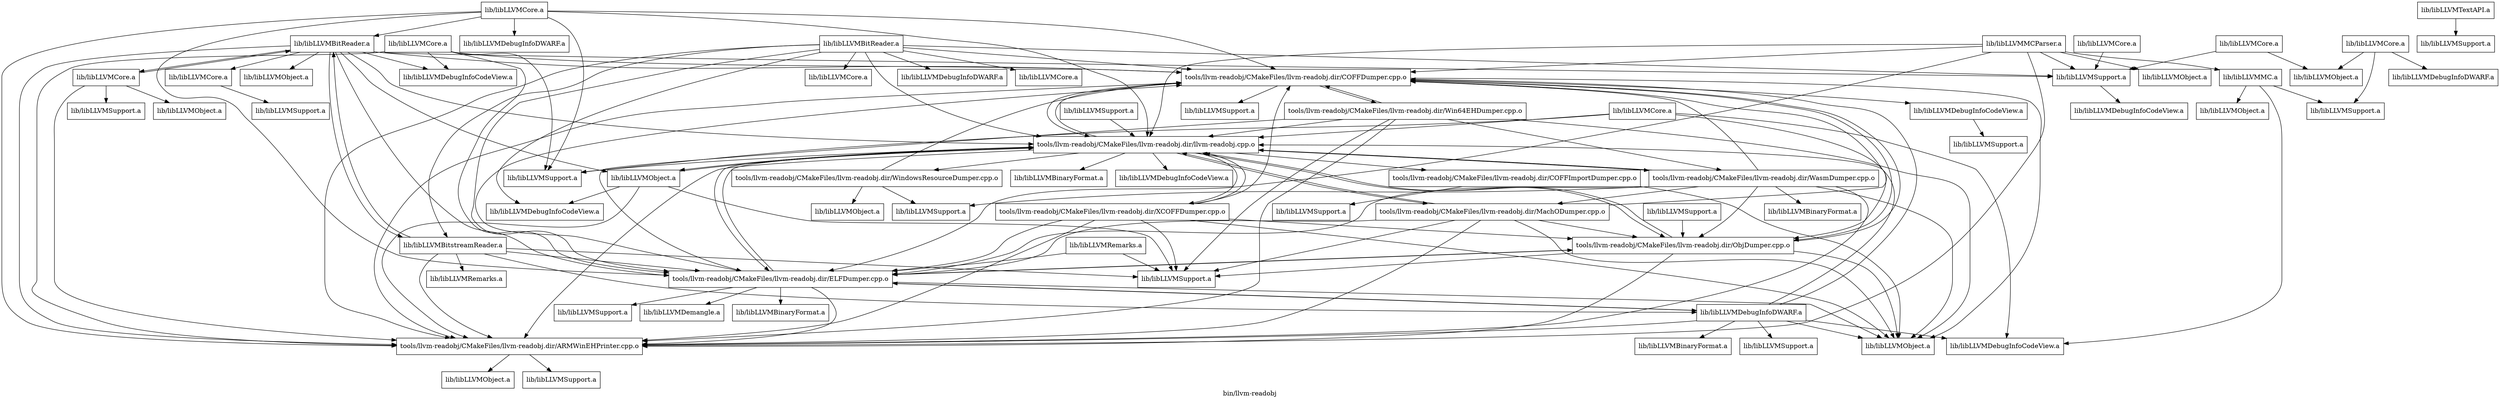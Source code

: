 digraph "bin/llvm-readobj" {
	label="bin/llvm-readobj";

	Node0x55f1df1bb488 [shape=record,shape=record,label="{tools/llvm-readobj/CMakeFiles/llvm-readobj.dir/ARMWinEHPrinter.cpp.o}"];
	Node0x55f1df1bb488 -> Node0x55f1df1ba7f0;
	Node0x55f1df1bb488 -> Node0x55f1df1b5988;
	Node0x55f1df1ba7f0 [shape=record,shape=record,label="{lib/libLLVMObject.a}"];
	Node0x55f1df1b5988 [shape=record,shape=record,label="{lib/libLLVMSupport.a}"];
	Node0x55f1df1b5bf8 [shape=record,shape=record,label="{tools/llvm-readobj/CMakeFiles/llvm-readobj.dir/COFFDumper.cpp.o}"];
	Node0x55f1df1b5bf8 -> Node0x55f1df1bb488;
	Node0x55f1df1b5bf8 -> Node0x55f1df1b73f0;
	Node0x55f1df1b5bf8 -> Node0x55f1df1c0490;
	Node0x55f1df1b5bf8 -> Node0x55f1df1b9338;
	Node0x55f1df1b5bf8 -> Node0x55f1df1b59f0;
	Node0x55f1df1b5bf8 -> Node0x55f1df1b7320;
	Node0x55f1df1b5bf8 -> Node0x55f1df1bb6f8;
	Node0x55f1df1b73f0 [shape=record,shape=record,label="{tools/llvm-readobj/CMakeFiles/llvm-readobj.dir/llvm-readobj.cpp.o}"];
	Node0x55f1df1b73f0 -> Node0x55f1df1bb488;
	Node0x55f1df1b73f0 -> Node0x55f1df1b5bf8;
	Node0x55f1df1b73f0 -> Node0x55f1df1b6b68;
	Node0x55f1df1b73f0 -> Node0x55f1df1b7c78;
	Node0x55f1df1b73f0 -> Node0x55f1df1b8430;
	Node0x55f1df1b73f0 -> Node0x55f1df1c0490;
	Node0x55f1df1b73f0 -> Node0x55f1df1bf450;
	Node0x55f1df1b73f0 -> Node0x55f1df1b9a88;
	Node0x55f1df1b73f0 -> Node0x55f1df1b75f8;
	Node0x55f1df1b73f0 -> Node0x55f1df1bbd10;
	Node0x55f1df1b73f0 -> Node0x55f1df1b7d48;
	Node0x55f1df1b73f0 -> Node0x55f1df1c12c8;
	Node0x55f1df1b73f0 -> Node0x55f1df1b9130;
	Node0x55f1df1c0490 [shape=record,shape=record,label="{tools/llvm-readobj/CMakeFiles/llvm-readobj.dir/ObjDumper.cpp.o}"];
	Node0x55f1df1c0490 -> Node0x55f1df1bb488;
	Node0x55f1df1c0490 -> Node0x55f1df1b5bf8;
	Node0x55f1df1c0490 -> Node0x55f1df1b7c78;
	Node0x55f1df1c0490 -> Node0x55f1df1b73f0;
	Node0x55f1df1c0490 -> Node0x55f1df1b7320;
	Node0x55f1df1c0490 -> Node0x55f1df1ba650;
	Node0x55f1df1b9338 [shape=record,shape=record,label="{tools/llvm-readobj/CMakeFiles/llvm-readobj.dir/Win64EHDumper.cpp.o}"];
	Node0x55f1df1b9338 -> Node0x55f1df1bb488;
	Node0x55f1df1b9338 -> Node0x55f1df1b5bf8;
	Node0x55f1df1b9338 -> Node0x55f1df1b7c78;
	Node0x55f1df1b9338 -> Node0x55f1df1b73f0;
	Node0x55f1df1b9338 -> Node0x55f1df1bf450;
	Node0x55f1df1b9338 -> Node0x55f1df1b7320;
	Node0x55f1df1b9338 -> Node0x55f1df1ba650;
	Node0x55f1df1b59f0 [shape=record,shape=record,label="{lib/libLLVMDebugInfoCodeView.a}"];
	Node0x55f1df1b59f0 -> Node0x55f1df1b5e00;
	Node0x55f1df1b7320 [shape=record,shape=record,label="{lib/libLLVMObject.a}"];
	Node0x55f1df1bb6f8 [shape=record,shape=record,label="{lib/libLLVMSupport.a}"];
	Node0x55f1df1b6b68 [shape=record,shape=record,label="{tools/llvm-readobj/CMakeFiles/llvm-readobj.dir/COFFImportDumper.cpp.o}"];
	Node0x55f1df1b6b68 -> Node0x55f1df1b7320;
	Node0x55f1df1b6b68 -> Node0x55f1df1bb760;
	Node0x55f1df1bb760 [shape=record,shape=record,label="{lib/libLLVMSupport.a}"];
	Node0x55f1df1b7c78 [shape=record,shape=record,label="{tools/llvm-readobj/CMakeFiles/llvm-readobj.dir/ELFDumper.cpp.o}"];
	Node0x55f1df1b7c78 -> Node0x55f1df1bb488;
	Node0x55f1df1b7c78 -> Node0x55f1df1b5bf8;
	Node0x55f1df1b7c78 -> Node0x55f1df1b73f0;
	Node0x55f1df1b7c78 -> Node0x55f1df1c0490;
	Node0x55f1df1b7c78 -> Node0x55f1df1c24a8;
	Node0x55f1df1b7c78 -> Node0x55f1df1c26b0;
	Node0x55f1df1b7c78 -> Node0x55f1df1b7320;
	Node0x55f1df1b7c78 -> Node0x55f1df1b7660;
	Node0x55f1df1b7c78 -> Node0x55f1df1bbb08;
	Node0x55f1df1c24a8 [shape=record,shape=record,label="{lib/libLLVMDebugInfoDWARF.a}"];
	Node0x55f1df1c24a8 -> Node0x55f1df1bb488;
	Node0x55f1df1c24a8 -> Node0x55f1df1b5bf8;
	Node0x55f1df1c24a8 -> Node0x55f1df1b7c78;
	Node0x55f1df1c24a8 -> Node0x55f1df1b73f0;
	Node0x55f1df1c24a8 -> Node0x55f1df1bd570;
	Node0x55f1df1c24a8 -> Node0x55f1df1b7320;
	Node0x55f1df1c24a8 -> Node0x55f1df1b6620;
	Node0x55f1df1c24a8 -> Node0x55f1df1c1330;
	Node0x55f1df1c26b0 [shape=record,shape=record,label="{lib/libLLVMDemangle.a}"];
	Node0x55f1df1b7660 [shape=record,shape=record,label="{lib/libLLVMBinaryFormat.a}"];
	Node0x55f1df1bbb08 [shape=record,shape=record,label="{lib/libLLVMSupport.a}"];
	Node0x55f1df1b8430 [shape=record,shape=record,label="{tools/llvm-readobj/CMakeFiles/llvm-readobj.dir/MachODumper.cpp.o}"];
	Node0x55f1df1b8430 -> Node0x55f1df1bb488;
	Node0x55f1df1b8430 -> Node0x55f1df1b5bf8;
	Node0x55f1df1b8430 -> Node0x55f1df1b7c78;
	Node0x55f1df1b8430 -> Node0x55f1df1b73f0;
	Node0x55f1df1b8430 -> Node0x55f1df1c0490;
	Node0x55f1df1b8430 -> Node0x55f1df1b7320;
	Node0x55f1df1b8430 -> Node0x55f1df1ba650;
	Node0x55f1df1bf450 [shape=record,shape=record,label="{tools/llvm-readobj/CMakeFiles/llvm-readobj.dir/WasmDumper.cpp.o}"];
	Node0x55f1df1bf450 -> Node0x55f1df1bb488;
	Node0x55f1df1bf450 -> Node0x55f1df1b5bf8;
	Node0x55f1df1bf450 -> Node0x55f1df1b7c78;
	Node0x55f1df1bf450 -> Node0x55f1df1b73f0;
	Node0x55f1df1bf450 -> Node0x55f1df1b8430;
	Node0x55f1df1bf450 -> Node0x55f1df1c0490;
	Node0x55f1df1bf450 -> Node0x55f1df1b7320;
	Node0x55f1df1bf450 -> Node0x55f1df1bdbf0;
	Node0x55f1df1bf450 -> Node0x55f1df1b64e8;
	Node0x55f1df1b9a88 [shape=record,shape=record,label="{tools/llvm-readobj/CMakeFiles/llvm-readobj.dir/WindowsResourceDumper.cpp.o}"];
	Node0x55f1df1b9a88 -> Node0x55f1df1b5bf8;
	Node0x55f1df1b9a88 -> Node0x55f1df1c0220;
	Node0x55f1df1b9a88 -> Node0x55f1df1b64e8;
	Node0x55f1df1b75f8 [shape=record,shape=record,label="{tools/llvm-readobj/CMakeFiles/llvm-readobj.dir/XCOFFDumper.cpp.o}"];
	Node0x55f1df1b75f8 -> Node0x55f1df1bb488;
	Node0x55f1df1b75f8 -> Node0x55f1df1b5bf8;
	Node0x55f1df1b75f8 -> Node0x55f1df1b7c78;
	Node0x55f1df1b75f8 -> Node0x55f1df1b73f0;
	Node0x55f1df1b75f8 -> Node0x55f1df1c0490;
	Node0x55f1df1b75f8 -> Node0x55f1df1b7320;
	Node0x55f1df1b75f8 -> Node0x55f1df1ba650;
	Node0x55f1df1bbd10 [shape=record,shape=record,label="{lib/libLLVMDebugInfoCodeView.a}"];
	Node0x55f1df1b7d48 [shape=record,shape=record,label="{lib/libLLVMObject.a}"];
	Node0x55f1df1b7d48 -> Node0x55f1df1bb488;
	Node0x55f1df1b7d48 -> Node0x55f1df1b73f0;
	Node0x55f1df1b7d48 -> Node0x55f1df1ba8c0;
	Node0x55f1df1b7d48 -> Node0x55f1df1ba650;
	Node0x55f1df1c12c8 [shape=record,shape=record,label="{lib/libLLVMBinaryFormat.a}"];
	Node0x55f1df1b9130 [shape=record,shape=record,label="{lib/libLLVMSupport.a}"];
	Node0x55f1df1ba650 [shape=record,shape=record,label="{lib/libLLVMSupport.a}"];
	Node0x55f1df1bdbf0 [shape=record,shape=record,label="{lib/libLLVMBinaryFormat.a}"];
	Node0x55f1df1b64e8 [shape=record,shape=record,label="{lib/libLLVMSupport.a}"];
	Node0x55f1df1c0220 [shape=record,shape=record,label="{lib/libLLVMObject.a}"];
	Node0x55f1df1b5e00 [shape=record,shape=record,label="{lib/libLLVMSupport.a}"];
	Node0x55f1df1bd570 [shape=record,shape=record,label="{lib/libLLVMDebugInfoCodeView.a}"];
	Node0x55f1df1b6620 [shape=record,shape=record,label="{lib/libLLVMBinaryFormat.a}"];
	Node0x55f1df1c1330 [shape=record,shape=record,label="{lib/libLLVMSupport.a}"];
	Node0x55f1df1ba8c0 [shape=record,shape=record,label="{lib/libLLVMDebugInfoCodeView.a}"];
	Node0x55f1df1bc0b8 [shape=record,shape=record,label="{lib/libLLVMSupport.a}"];
	Node0x55f1df1bc0b8 -> Node0x55f1df1ba448;
	Node0x55f1df1ba448 [shape=record,shape=record,label="{lib/libLLVMDebugInfoCodeView.a}"];
	Node0x55f1df1c04f8 [shape=record,shape=record,label="{lib/libLLVMBitReader.a}"];
	Node0x55f1df1c04f8 -> Node0x55f1df1bb488;
	Node0x55f1df1c04f8 -> Node0x55f1df1b5bf8;
	Node0x55f1df1c04f8 -> Node0x55f1df1b7c78;
	Node0x55f1df1c04f8 -> Node0x55f1df1b73f0;
	Node0x55f1df1c04f8 -> Node0x55f1df1b9f00;
	Node0x55f1df1c04f8 -> Node0x55f1df1b7d48;
	Node0x55f1df1c04f8 -> Node0x55f1df1bfee0;
	Node0x55f1df1c04f8 -> Node0x55f1df1c0700;
	Node0x55f1df1c04f8 -> Node0x55f1df1bc0b8;
	Node0x55f1df1c04f8 -> Node0x55f1df1b6418;
	Node0x55f1df1c04f8 -> Node0x55f1df1bbbd8;
	Node0x55f1df1b9f00 [shape=record,shape=record,label="{lib/libLLVMDebugInfoCodeView.a}"];
	Node0x55f1df1bfee0 [shape=record,shape=record,label="{lib/libLLVMCore.a}"];
	Node0x55f1df1bfee0 -> Node0x55f1df1bb488;
	Node0x55f1df1bfee0 -> Node0x55f1df1bf380;
	Node0x55f1df1bfee0 -> Node0x55f1df1b8d88;
	Node0x55f1df1bfee0 -> Node0x55f1df1c04f8;
	Node0x55f1df1c0700 [shape=record,shape=record,label="{lib/libLLVMObject.a}"];
	Node0x55f1df1b6418 [shape=record,shape=record,label="{lib/libLLVMCore.a}"];
	Node0x55f1df1b6418 -> Node0x55f1df1b5fa0;
	Node0x55f1df1bbbd8 [shape=record,shape=record,label="{lib/libLLVMBitstreamReader.a}"];
	Node0x55f1df1bbbd8 -> Node0x55f1df1bb488;
	Node0x55f1df1bbbd8 -> Node0x55f1df1b7c78;
	Node0x55f1df1bbbd8 -> Node0x55f1df1c24a8;
	Node0x55f1df1bbbd8 -> Node0x55f1df1ba650;
	Node0x55f1df1bbbd8 -> Node0x55f1df1c04f8;
	Node0x55f1df1bbbd8 -> Node0x55f1df1bd848;
	Node0x55f1df1c05c8 [shape=record,shape=record,label="{lib/libLLVMBitReader.a}"];
	Node0x55f1df1c05c8 -> Node0x55f1df1bb488;
	Node0x55f1df1c05c8 -> Node0x55f1df1b5bf8;
	Node0x55f1df1c05c8 -> Node0x55f1df1b7c78;
	Node0x55f1df1c05c8 -> Node0x55f1df1b73f0;
	Node0x55f1df1c05c8 -> Node0x55f1df1ba8c0;
	Node0x55f1df1c05c8 -> Node0x55f1df1b93a0;
	Node0x55f1df1c05c8 -> Node0x55f1df1c1260;
	Node0x55f1df1c05c8 -> Node0x55f1df1bc0b8;
	Node0x55f1df1c05c8 -> Node0x55f1df1bffb0;
	Node0x55f1df1c05c8 -> Node0x55f1df1bbbd8;
	Node0x55f1df1b93a0 [shape=record,shape=record,label="{lib/libLLVMDebugInfoDWARF.a}"];
	Node0x55f1df1c1260 [shape=record,shape=record,label="{lib/libLLVMCore.a}"];
	Node0x55f1df1bffb0 [shape=record,shape=record,label="{lib/libLLVMCore.a}"];
	Node0x55f1df1bf380 [shape=record,shape=record,label="{lib/libLLVMObject.a}"];
	Node0x55f1df1b8d88 [shape=record,shape=record,label="{lib/libLLVMSupport.a}"];
	Node0x55f1df1b5fa0 [shape=record,shape=record,label="{lib/libLLVMSupport.a}"];
	Node0x55f1df1c1fc8 [shape=record,shape=record,label="{lib/libLLVMCore.a}"];
	Node0x55f1df1c1fc8 -> Node0x55f1df1b9dc8;
	Node0x55f1df1c1fc8 -> Node0x55f1df1c09d8;
	Node0x55f1df1c1fc8 -> Node0x55f1df1bb898;
	Node0x55f1df1b9dc8 [shape=record,shape=record,label="{lib/libLLVMDebugInfoDWARF.a}"];
	Node0x55f1df1c09d8 [shape=record,shape=record,label="{lib/libLLVMObject.a}"];
	Node0x55f1df1bb898 [shape=record,shape=record,label="{lib/libLLVMSupport.a}"];
	Node0x55f1df1bdf98 [shape=record,shape=record,label="{lib/libLLVMCore.a}"];
	Node0x55f1df1bdf98 -> Node0x55f1df1bc0b8;
	Node0x55f1df1b76c8 [shape=record,shape=record,label="{lib/libLLVMCore.a}"];
	Node0x55f1df1b76c8 -> Node0x55f1df1bb488;
	Node0x55f1df1b76c8 -> Node0x55f1df1b5bf8;
	Node0x55f1df1b76c8 -> Node0x55f1df1b7c78;
	Node0x55f1df1b76c8 -> Node0x55f1df1b73f0;
	Node0x55f1df1b76c8 -> Node0x55f1df1b88a8;
	Node0x55f1df1b76c8 -> Node0x55f1df1b9130;
	Node0x55f1df1b76c8 -> Node0x55f1df1c04f8;
	Node0x55f1df1b88a8 [shape=record,shape=record,label="{lib/libLLVMDebugInfoDWARF.a}"];
	Node0x55f1df1b8158 [shape=record,shape=record,label="{lib/libLLVMSupport.a}"];
	Node0x55f1df1b8158 -> Node0x55f1df1b73f0;
	Node0x55f1df1b9f68 [shape=record,shape=record,label="{lib/libLLVMCore.a}"];
	Node0x55f1df1b9f68 -> Node0x55f1df1c09d8;
	Node0x55f1df1b9f68 -> Node0x55f1df1bc0b8;
	Node0x55f1df1c0838 [shape=record,shape=record,label="{lib/libLLVMCore.a}"];
	Node0x55f1df1c0838 -> Node0x55f1df1bb488;
	Node0x55f1df1c0838 -> Node0x55f1df1b5bf8;
	Node0x55f1df1c0838 -> Node0x55f1df1b7c78;
	Node0x55f1df1c0838 -> Node0x55f1df1b9f00;
	Node0x55f1df1c0838 -> Node0x55f1df1b9130;
	Node0x55f1df1c0560 [shape=record,shape=record,label="{lib/libLLVMSupport.a}"];
	Node0x55f1df1c0560 -> Node0x55f1df1c0490;
	Node0x55f1df1be4e0 [shape=record,shape=record,label="{lib/libLLVMCore.a}"];
	Node0x55f1df1be4e0 -> Node0x55f1df1b73f0;
	Node0x55f1df1be4e0 -> Node0x55f1df1c0490;
	Node0x55f1df1be4e0 -> Node0x55f1df1bd570;
	Node0x55f1df1be4e0 -> Node0x55f1df1b9130;
	Node0x55f1df1bea28 [shape=record,shape=record,label="{lib/libLLVMRemarks.a}"];
	Node0x55f1df1bea28 -> Node0x55f1df1b7c78;
	Node0x55f1df1bea28 -> Node0x55f1df1ba650;
	Node0x55f1df1bd848 [shape=record,shape=record,label="{lib/libLLVMRemarks.a}"];
	Node0x55f1df1bb690 [shape=record,shape=record,label="{lib/libLLVMMCParser.a}"];
	Node0x55f1df1bb690 -> Node0x55f1df1bb488;
	Node0x55f1df1bb690 -> Node0x55f1df1b5bf8;
	Node0x55f1df1bb690 -> Node0x55f1df1b7c78;
	Node0x55f1df1bb690 -> Node0x55f1df1b73f0;
	Node0x55f1df1bb690 -> Node0x55f1df1c1d58;
	Node0x55f1df1bb690 -> Node0x55f1df1bc0b8;
	Node0x55f1df1bb690 -> Node0x55f1df1b8500;
	Node0x55f1df1c1d58 [shape=record,shape=record,label="{lib/libLLVMObject.a}"];
	Node0x55f1df1b8500 [shape=record,shape=record,label="{lib/libLLVMMC.a}"];
	Node0x55f1df1b8500 -> Node0x55f1df1bd570;
	Node0x55f1df1b8500 -> Node0x55f1df1bd090;
	Node0x55f1df1b8500 -> Node0x55f1df1bb898;
	Node0x55f1df1bd090 [shape=record,shape=record,label="{lib/libLLVMObject.a}"];
	Node0x55f1df1bd438 [shape=record,shape=record,label="{lib/libLLVMTextAPI.a}"];
	Node0x55f1df1bd438 -> Node0x55f1df1bcfc0;
	Node0x55f1df1bcfc0 [shape=record,shape=record,label="{lib/libLLVMSupport.a}"];
}

